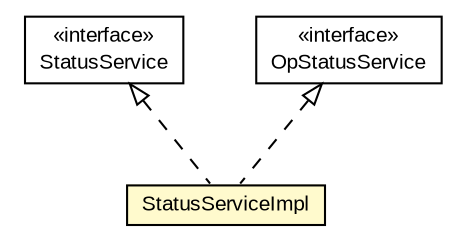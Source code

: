 #!/usr/local/bin/dot
#
# Class diagram 
# Generated by UMLGraph version R5_6-24-gf6e263 (http://www.umlgraph.org/)
#

digraph G {
	edge [fontname="arial",fontsize=10,labelfontname="arial",labelfontsize=10];
	node [fontname="arial",fontsize=10,shape=plaintext];
	nodesep=0.25;
	ranksep=0.5;
	// org.miloss.fgsms.services.interfaces.status.StatusService
	c1161266 [label=<<table title="org.miloss.fgsms.services.interfaces.status.StatusService" border="0" cellborder="1" cellspacing="0" cellpadding="2" port="p" href="../../interfaces/status/StatusService.html">
		<tr><td><table border="0" cellspacing="0" cellpadding="1">
<tr><td align="center" balign="center"> &#171;interface&#187; </td></tr>
<tr><td align="center" balign="center"> StatusService </td></tr>
		</table></td></tr>
		</table>>, URL="../../interfaces/status/StatusService.html", fontname="arial", fontcolor="black", fontsize=10.0];
	// org.miloss.fgsms.services.interfaces.status.OpStatusService
	c1161281 [label=<<table title="org.miloss.fgsms.services.interfaces.status.OpStatusService" border="0" cellborder="1" cellspacing="0" cellpadding="2" port="p" href="../../interfaces/status/OpStatusService.html">
		<tr><td><table border="0" cellspacing="0" cellpadding="1">
<tr><td align="center" balign="center"> &#171;interface&#187; </td></tr>
<tr><td align="center" balign="center"> OpStatusService </td></tr>
		</table></td></tr>
		</table>>, URL="../../interfaces/status/OpStatusService.html", fontname="arial", fontcolor="black", fontsize=10.0];
	// org.miloss.fgsms.services.status.impl.StatusServiceImpl
	c1161680 [label=<<table title="org.miloss.fgsms.services.status.impl.StatusServiceImpl" border="0" cellborder="1" cellspacing="0" cellpadding="2" port="p" bgcolor="lemonChiffon" href="./StatusServiceImpl.html">
		<tr><td><table border="0" cellspacing="0" cellpadding="1">
<tr><td align="center" balign="center"> StatusServiceImpl </td></tr>
		</table></td></tr>
		</table>>, URL="./StatusServiceImpl.html", fontname="arial", fontcolor="black", fontsize=10.0];
	//org.miloss.fgsms.services.status.impl.StatusServiceImpl implements org.miloss.fgsms.services.interfaces.status.StatusService
	c1161266:p -> c1161680:p [dir=back,arrowtail=empty,style=dashed];
	//org.miloss.fgsms.services.status.impl.StatusServiceImpl implements org.miloss.fgsms.services.interfaces.status.OpStatusService
	c1161281:p -> c1161680:p [dir=back,arrowtail=empty,style=dashed];
}

